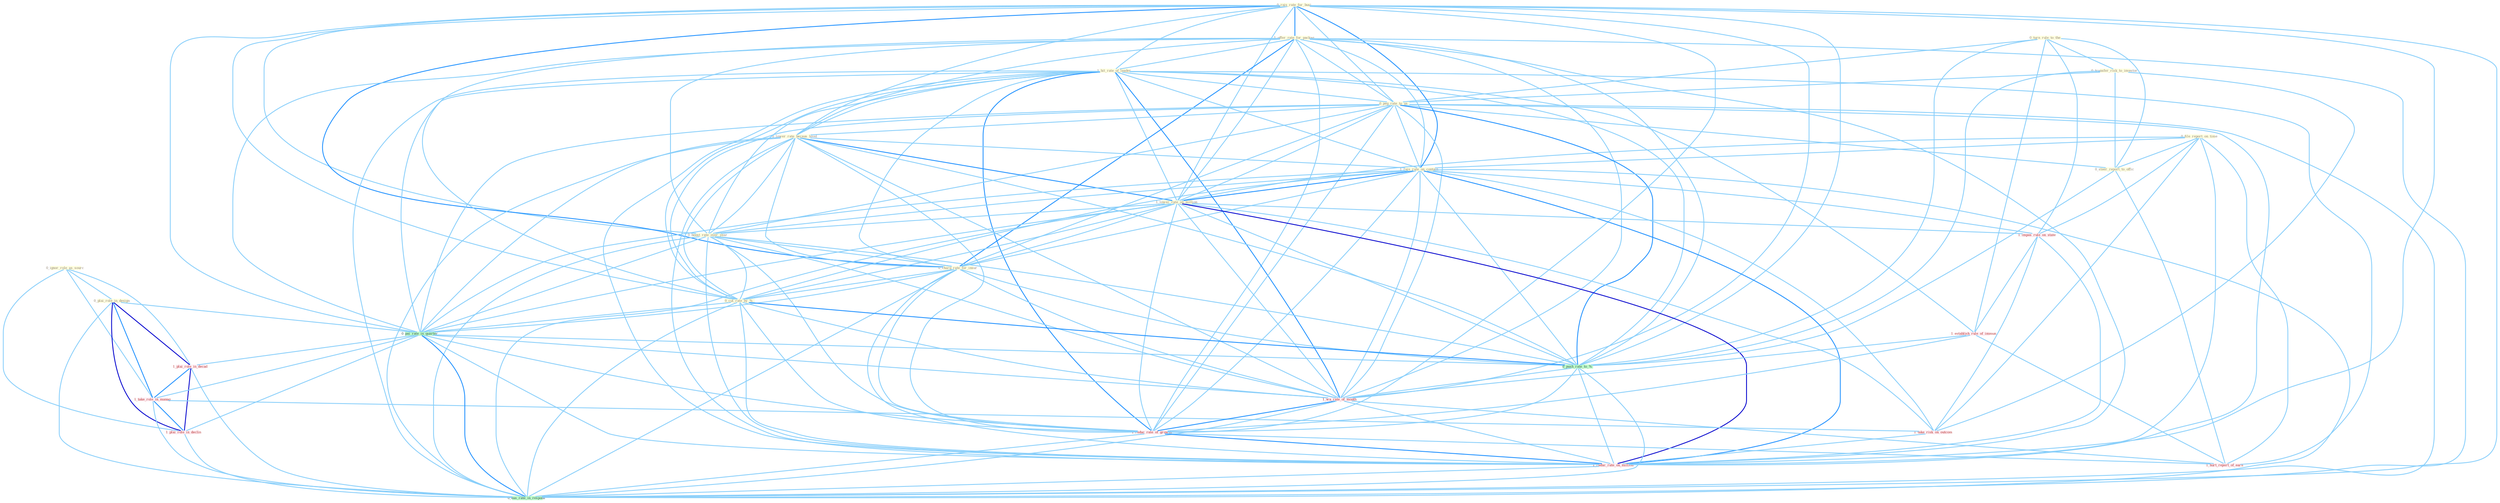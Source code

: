 Graph G{ 
    node
    [shape=polygon,style=filled,width=.5,height=.06,color="#BDFCC9",fixedsize=true,fontsize=4,
    fontcolor="#2f4f4f"];
    {node
    [color="#ffffe0", fontcolor="#8b7d6b"] "0_turn_rule_to_the " "0_transfer_risk_to_investor " "0_file_report_on_time " "0_rais_rate_for_busi " "1_offer_rate_for_packag " "0_ignor_role_as_sourc " "1_hit_rate_of_leader " "0_peg_rate_to_us " "0_plai_role_in_design " "0_lower_rate_becaus_level " "1_rais_rate_on_contain " "1_lower_rate_on_million " "0_boost_rate_over_year " "0_steer_report_to_offic " "0_charg_rate_for_insur " "0_cut_rate_by_% "}
{node [color="#fff0f5", fontcolor="#b22222"] "1_impos_rule_on_state " "1_plai_role_in_decad " "1_take_role_in_manag " "1_take_risk_on_outcom " "1_establish_rule_of_immun " "1_plai_role_in_declin " "1_wa_rate_of_month " "1_reduc_rate_of_growth " "1_reduc_rate_on_million " "1_hurt_report_of_earn "}
edge [color="#B0E2FF"];

	"0_turn_rule_to_the " -- "0_transfer_risk_to_investor " [w="1", color="#87cefa" ];
	"0_turn_rule_to_the " -- "0_peg_rate_to_us " [w="1", color="#87cefa" ];
	"0_turn_rule_to_the " -- "0_steer_report_to_offic " [w="1", color="#87cefa" ];
	"0_turn_rule_to_the " -- "1_impos_rule_on_state " [w="1", color="#87cefa" ];
	"0_turn_rule_to_the " -- "0_push_rate_to_% " [w="1", color="#87cefa" ];
	"0_turn_rule_to_the " -- "1_establish_rule_of_immun " [w="1", color="#87cefa" ];
	"0_transfer_risk_to_investor " -- "0_peg_rate_to_us " [w="1", color="#87cefa" ];
	"0_transfer_risk_to_investor " -- "0_steer_report_to_offic " [w="1", color="#87cefa" ];
	"0_transfer_risk_to_investor " -- "0_push_rate_to_% " [w="1", color="#87cefa" ];
	"0_transfer_risk_to_investor " -- "1_take_risk_on_outcom " [w="1", color="#87cefa" ];
	"0_file_report_on_time " -- "1_rais_rate_on_contain " [w="1", color="#87cefa" ];
	"0_file_report_on_time " -- "1_lower_rate_on_million " [w="1", color="#87cefa" ];
	"0_file_report_on_time " -- "0_steer_report_to_offic " [w="1", color="#87cefa" ];
	"0_file_report_on_time " -- "1_impos_rule_on_state " [w="1", color="#87cefa" ];
	"0_file_report_on_time " -- "1_take_risk_on_outcom " [w="1", color="#87cefa" ];
	"0_file_report_on_time " -- "1_reduc_rate_on_million " [w="1", color="#87cefa" ];
	"0_file_report_on_time " -- "1_hurt_report_of_earn " [w="1", color="#87cefa" ];
	"0_rais_rate_for_busi " -- "1_offer_rate_for_packag " [w="2", color="#1e90ff" , len=0.8];
	"0_rais_rate_for_busi " -- "1_hit_rate_of_leader " [w="1", color="#87cefa" ];
	"0_rais_rate_for_busi " -- "0_peg_rate_to_us " [w="1", color="#87cefa" ];
	"0_rais_rate_for_busi " -- "0_lower_rate_becaus_level " [w="1", color="#87cefa" ];
	"0_rais_rate_for_busi " -- "1_rais_rate_on_contain " [w="2", color="#1e90ff" , len=0.8];
	"0_rais_rate_for_busi " -- "1_lower_rate_on_million " [w="1", color="#87cefa" ];
	"0_rais_rate_for_busi " -- "0_boost_rate_over_year " [w="1", color="#87cefa" ];
	"0_rais_rate_for_busi " -- "0_charg_rate_for_insur " [w="2", color="#1e90ff" , len=0.8];
	"0_rais_rate_for_busi " -- "0_cut_rate_by_% " [w="1", color="#87cefa" ];
	"0_rais_rate_for_busi " -- "0_pai_rate_in_quarter " [w="1", color="#87cefa" ];
	"0_rais_rate_for_busi " -- "0_push_rate_to_% " [w="1", color="#87cefa" ];
	"0_rais_rate_for_busi " -- "1_wa_rate_of_month " [w="1", color="#87cefa" ];
	"0_rais_rate_for_busi " -- "1_reduc_rate_of_growth " [w="1", color="#87cefa" ];
	"0_rais_rate_for_busi " -- "1_reduc_rate_on_million " [w="1", color="#87cefa" ];
	"0_rais_rate_for_busi " -- "0_eas_rate_in_respons " [w="1", color="#87cefa" ];
	"1_offer_rate_for_packag " -- "1_hit_rate_of_leader " [w="1", color="#87cefa" ];
	"1_offer_rate_for_packag " -- "0_peg_rate_to_us " [w="1", color="#87cefa" ];
	"1_offer_rate_for_packag " -- "0_lower_rate_becaus_level " [w="1", color="#87cefa" ];
	"1_offer_rate_for_packag " -- "1_rais_rate_on_contain " [w="1", color="#87cefa" ];
	"1_offer_rate_for_packag " -- "1_lower_rate_on_million " [w="1", color="#87cefa" ];
	"1_offer_rate_for_packag " -- "0_boost_rate_over_year " [w="1", color="#87cefa" ];
	"1_offer_rate_for_packag " -- "0_charg_rate_for_insur " [w="2", color="#1e90ff" , len=0.8];
	"1_offer_rate_for_packag " -- "0_cut_rate_by_% " [w="1", color="#87cefa" ];
	"1_offer_rate_for_packag " -- "0_pai_rate_in_quarter " [w="1", color="#87cefa" ];
	"1_offer_rate_for_packag " -- "0_push_rate_to_% " [w="1", color="#87cefa" ];
	"1_offer_rate_for_packag " -- "1_wa_rate_of_month " [w="1", color="#87cefa" ];
	"1_offer_rate_for_packag " -- "1_reduc_rate_of_growth " [w="1", color="#87cefa" ];
	"1_offer_rate_for_packag " -- "1_reduc_rate_on_million " [w="1", color="#87cefa" ];
	"1_offer_rate_for_packag " -- "0_eas_rate_in_respons " [w="1", color="#87cefa" ];
	"0_ignor_role_as_sourc " -- "0_plai_role_in_design " [w="1", color="#87cefa" ];
	"0_ignor_role_as_sourc " -- "1_plai_role_in_decad " [w="1", color="#87cefa" ];
	"0_ignor_role_as_sourc " -- "1_take_role_in_manag " [w="1", color="#87cefa" ];
	"0_ignor_role_as_sourc " -- "1_plai_role_in_declin " [w="1", color="#87cefa" ];
	"1_hit_rate_of_leader " -- "0_peg_rate_to_us " [w="1", color="#87cefa" ];
	"1_hit_rate_of_leader " -- "0_lower_rate_becaus_level " [w="1", color="#87cefa" ];
	"1_hit_rate_of_leader " -- "1_rais_rate_on_contain " [w="1", color="#87cefa" ];
	"1_hit_rate_of_leader " -- "1_lower_rate_on_million " [w="1", color="#87cefa" ];
	"1_hit_rate_of_leader " -- "0_boost_rate_over_year " [w="1", color="#87cefa" ];
	"1_hit_rate_of_leader " -- "0_charg_rate_for_insur " [w="1", color="#87cefa" ];
	"1_hit_rate_of_leader " -- "0_cut_rate_by_% " [w="1", color="#87cefa" ];
	"1_hit_rate_of_leader " -- "0_pai_rate_in_quarter " [w="1", color="#87cefa" ];
	"1_hit_rate_of_leader " -- "0_push_rate_to_% " [w="1", color="#87cefa" ];
	"1_hit_rate_of_leader " -- "1_establish_rule_of_immun " [w="1", color="#87cefa" ];
	"1_hit_rate_of_leader " -- "1_wa_rate_of_month " [w="2", color="#1e90ff" , len=0.8];
	"1_hit_rate_of_leader " -- "1_reduc_rate_of_growth " [w="2", color="#1e90ff" , len=0.8];
	"1_hit_rate_of_leader " -- "1_reduc_rate_on_million " [w="1", color="#87cefa" ];
	"1_hit_rate_of_leader " -- "1_hurt_report_of_earn " [w="1", color="#87cefa" ];
	"1_hit_rate_of_leader " -- "0_eas_rate_in_respons " [w="1", color="#87cefa" ];
	"0_peg_rate_to_us " -- "0_lower_rate_becaus_level " [w="1", color="#87cefa" ];
	"0_peg_rate_to_us " -- "1_rais_rate_on_contain " [w="1", color="#87cefa" ];
	"0_peg_rate_to_us " -- "1_lower_rate_on_million " [w="1", color="#87cefa" ];
	"0_peg_rate_to_us " -- "0_boost_rate_over_year " [w="1", color="#87cefa" ];
	"0_peg_rate_to_us " -- "0_steer_report_to_offic " [w="1", color="#87cefa" ];
	"0_peg_rate_to_us " -- "0_charg_rate_for_insur " [w="1", color="#87cefa" ];
	"0_peg_rate_to_us " -- "0_cut_rate_by_% " [w="1", color="#87cefa" ];
	"0_peg_rate_to_us " -- "0_pai_rate_in_quarter " [w="1", color="#87cefa" ];
	"0_peg_rate_to_us " -- "0_push_rate_to_% " [w="2", color="#1e90ff" , len=0.8];
	"0_peg_rate_to_us " -- "1_wa_rate_of_month " [w="1", color="#87cefa" ];
	"0_peg_rate_to_us " -- "1_reduc_rate_of_growth " [w="1", color="#87cefa" ];
	"0_peg_rate_to_us " -- "1_reduc_rate_on_million " [w="1", color="#87cefa" ];
	"0_peg_rate_to_us " -- "0_eas_rate_in_respons " [w="1", color="#87cefa" ];
	"0_plai_role_in_design " -- "0_pai_rate_in_quarter " [w="1", color="#87cefa" ];
	"0_plai_role_in_design " -- "1_plai_role_in_decad " [w="3", color="#0000cd" , len=0.6];
	"0_plai_role_in_design " -- "1_take_role_in_manag " [w="2", color="#1e90ff" , len=0.8];
	"0_plai_role_in_design " -- "1_plai_role_in_declin " [w="3", color="#0000cd" , len=0.6];
	"0_plai_role_in_design " -- "0_eas_rate_in_respons " [w="1", color="#87cefa" ];
	"0_lower_rate_becaus_level " -- "1_rais_rate_on_contain " [w="1", color="#87cefa" ];
	"0_lower_rate_becaus_level " -- "1_lower_rate_on_million " [w="2", color="#1e90ff" , len=0.8];
	"0_lower_rate_becaus_level " -- "0_boost_rate_over_year " [w="1", color="#87cefa" ];
	"0_lower_rate_becaus_level " -- "0_charg_rate_for_insur " [w="1", color="#87cefa" ];
	"0_lower_rate_becaus_level " -- "0_cut_rate_by_% " [w="1", color="#87cefa" ];
	"0_lower_rate_becaus_level " -- "0_pai_rate_in_quarter " [w="1", color="#87cefa" ];
	"0_lower_rate_becaus_level " -- "0_push_rate_to_% " [w="1", color="#87cefa" ];
	"0_lower_rate_becaus_level " -- "1_wa_rate_of_month " [w="1", color="#87cefa" ];
	"0_lower_rate_becaus_level " -- "1_reduc_rate_of_growth " [w="1", color="#87cefa" ];
	"0_lower_rate_becaus_level " -- "1_reduc_rate_on_million " [w="1", color="#87cefa" ];
	"0_lower_rate_becaus_level " -- "0_eas_rate_in_respons " [w="1", color="#87cefa" ];
	"1_rais_rate_on_contain " -- "1_lower_rate_on_million " [w="2", color="#1e90ff" , len=0.8];
	"1_rais_rate_on_contain " -- "0_boost_rate_over_year " [w="1", color="#87cefa" ];
	"1_rais_rate_on_contain " -- "0_charg_rate_for_insur " [w="1", color="#87cefa" ];
	"1_rais_rate_on_contain " -- "0_cut_rate_by_% " [w="1", color="#87cefa" ];
	"1_rais_rate_on_contain " -- "1_impos_rule_on_state " [w="1", color="#87cefa" ];
	"1_rais_rate_on_contain " -- "0_pai_rate_in_quarter " [w="1", color="#87cefa" ];
	"1_rais_rate_on_contain " -- "0_push_rate_to_% " [w="1", color="#87cefa" ];
	"1_rais_rate_on_contain " -- "1_take_risk_on_outcom " [w="1", color="#87cefa" ];
	"1_rais_rate_on_contain " -- "1_wa_rate_of_month " [w="1", color="#87cefa" ];
	"1_rais_rate_on_contain " -- "1_reduc_rate_of_growth " [w="1", color="#87cefa" ];
	"1_rais_rate_on_contain " -- "1_reduc_rate_on_million " [w="2", color="#1e90ff" , len=0.8];
	"1_rais_rate_on_contain " -- "0_eas_rate_in_respons " [w="1", color="#87cefa" ];
	"1_lower_rate_on_million " -- "0_boost_rate_over_year " [w="1", color="#87cefa" ];
	"1_lower_rate_on_million " -- "0_charg_rate_for_insur " [w="1", color="#87cefa" ];
	"1_lower_rate_on_million " -- "0_cut_rate_by_% " [w="1", color="#87cefa" ];
	"1_lower_rate_on_million " -- "1_impos_rule_on_state " [w="1", color="#87cefa" ];
	"1_lower_rate_on_million " -- "0_pai_rate_in_quarter " [w="1", color="#87cefa" ];
	"1_lower_rate_on_million " -- "0_push_rate_to_% " [w="1", color="#87cefa" ];
	"1_lower_rate_on_million " -- "1_take_risk_on_outcom " [w="1", color="#87cefa" ];
	"1_lower_rate_on_million " -- "1_wa_rate_of_month " [w="1", color="#87cefa" ];
	"1_lower_rate_on_million " -- "1_reduc_rate_of_growth " [w="1", color="#87cefa" ];
	"1_lower_rate_on_million " -- "1_reduc_rate_on_million " [w="3", color="#0000cd" , len=0.6];
	"1_lower_rate_on_million " -- "0_eas_rate_in_respons " [w="1", color="#87cefa" ];
	"0_boost_rate_over_year " -- "0_charg_rate_for_insur " [w="1", color="#87cefa" ];
	"0_boost_rate_over_year " -- "0_cut_rate_by_% " [w="1", color="#87cefa" ];
	"0_boost_rate_over_year " -- "0_pai_rate_in_quarter " [w="1", color="#87cefa" ];
	"0_boost_rate_over_year " -- "0_push_rate_to_% " [w="1", color="#87cefa" ];
	"0_boost_rate_over_year " -- "1_wa_rate_of_month " [w="1", color="#87cefa" ];
	"0_boost_rate_over_year " -- "1_reduc_rate_of_growth " [w="1", color="#87cefa" ];
	"0_boost_rate_over_year " -- "1_reduc_rate_on_million " [w="1", color="#87cefa" ];
	"0_boost_rate_over_year " -- "0_eas_rate_in_respons " [w="1", color="#87cefa" ];
	"0_steer_report_to_offic " -- "0_push_rate_to_% " [w="1", color="#87cefa" ];
	"0_steer_report_to_offic " -- "1_hurt_report_of_earn " [w="1", color="#87cefa" ];
	"0_charg_rate_for_insur " -- "0_cut_rate_by_% " [w="1", color="#87cefa" ];
	"0_charg_rate_for_insur " -- "0_pai_rate_in_quarter " [w="1", color="#87cefa" ];
	"0_charg_rate_for_insur " -- "0_push_rate_to_% " [w="1", color="#87cefa" ];
	"0_charg_rate_for_insur " -- "1_wa_rate_of_month " [w="1", color="#87cefa" ];
	"0_charg_rate_for_insur " -- "1_reduc_rate_of_growth " [w="1", color="#87cefa" ];
	"0_charg_rate_for_insur " -- "1_reduc_rate_on_million " [w="1", color="#87cefa" ];
	"0_charg_rate_for_insur " -- "0_eas_rate_in_respons " [w="1", color="#87cefa" ];
	"0_cut_rate_by_% " -- "0_pai_rate_in_quarter " [w="1", color="#87cefa" ];
	"0_cut_rate_by_% " -- "0_push_rate_to_% " [w="2", color="#1e90ff" , len=0.8];
	"0_cut_rate_by_% " -- "1_wa_rate_of_month " [w="1", color="#87cefa" ];
	"0_cut_rate_by_% " -- "1_reduc_rate_of_growth " [w="1", color="#87cefa" ];
	"0_cut_rate_by_% " -- "1_reduc_rate_on_million " [w="1", color="#87cefa" ];
	"0_cut_rate_by_% " -- "0_eas_rate_in_respons " [w="1", color="#87cefa" ];
	"1_impos_rule_on_state " -- "1_take_risk_on_outcom " [w="1", color="#87cefa" ];
	"1_impos_rule_on_state " -- "1_establish_rule_of_immun " [w="1", color="#87cefa" ];
	"1_impos_rule_on_state " -- "1_reduc_rate_on_million " [w="1", color="#87cefa" ];
	"0_pai_rate_in_quarter " -- "0_push_rate_to_% " [w="1", color="#87cefa" ];
	"0_pai_rate_in_quarter " -- "1_plai_role_in_decad " [w="1", color="#87cefa" ];
	"0_pai_rate_in_quarter " -- "1_take_role_in_manag " [w="1", color="#87cefa" ];
	"0_pai_rate_in_quarter " -- "1_plai_role_in_declin " [w="1", color="#87cefa" ];
	"0_pai_rate_in_quarter " -- "1_wa_rate_of_month " [w="1", color="#87cefa" ];
	"0_pai_rate_in_quarter " -- "1_reduc_rate_of_growth " [w="1", color="#87cefa" ];
	"0_pai_rate_in_quarter " -- "1_reduc_rate_on_million " [w="1", color="#87cefa" ];
	"0_pai_rate_in_quarter " -- "0_eas_rate_in_respons " [w="2", color="#1e90ff" , len=0.8];
	"0_push_rate_to_% " -- "1_wa_rate_of_month " [w="1", color="#87cefa" ];
	"0_push_rate_to_% " -- "1_reduc_rate_of_growth " [w="1", color="#87cefa" ];
	"0_push_rate_to_% " -- "1_reduc_rate_on_million " [w="1", color="#87cefa" ];
	"0_push_rate_to_% " -- "0_eas_rate_in_respons " [w="1", color="#87cefa" ];
	"1_plai_role_in_decad " -- "1_take_role_in_manag " [w="2", color="#1e90ff" , len=0.8];
	"1_plai_role_in_decad " -- "1_plai_role_in_declin " [w="3", color="#0000cd" , len=0.6];
	"1_plai_role_in_decad " -- "0_eas_rate_in_respons " [w="1", color="#87cefa" ];
	"1_take_role_in_manag " -- "1_take_risk_on_outcom " [w="1", color="#87cefa" ];
	"1_take_role_in_manag " -- "1_plai_role_in_declin " [w="2", color="#1e90ff" , len=0.8];
	"1_take_role_in_manag " -- "0_eas_rate_in_respons " [w="1", color="#87cefa" ];
	"1_take_risk_on_outcom " -- "1_reduc_rate_on_million " [w="1", color="#87cefa" ];
	"1_establish_rule_of_immun " -- "1_wa_rate_of_month " [w="1", color="#87cefa" ];
	"1_establish_rule_of_immun " -- "1_reduc_rate_of_growth " [w="1", color="#87cefa" ];
	"1_establish_rule_of_immun " -- "1_hurt_report_of_earn " [w="1", color="#87cefa" ];
	"1_plai_role_in_declin " -- "0_eas_rate_in_respons " [w="1", color="#87cefa" ];
	"1_wa_rate_of_month " -- "1_reduc_rate_of_growth " [w="2", color="#1e90ff" , len=0.8];
	"1_wa_rate_of_month " -- "1_reduc_rate_on_million " [w="1", color="#87cefa" ];
	"1_wa_rate_of_month " -- "1_hurt_report_of_earn " [w="1", color="#87cefa" ];
	"1_wa_rate_of_month " -- "0_eas_rate_in_respons " [w="1", color="#87cefa" ];
	"1_reduc_rate_of_growth " -- "1_reduc_rate_on_million " [w="2", color="#1e90ff" , len=0.8];
	"1_reduc_rate_of_growth " -- "1_hurt_report_of_earn " [w="1", color="#87cefa" ];
	"1_reduc_rate_of_growth " -- "0_eas_rate_in_respons " [w="1", color="#87cefa" ];
	"1_reduc_rate_on_million " -- "0_eas_rate_in_respons " [w="1", color="#87cefa" ];
}